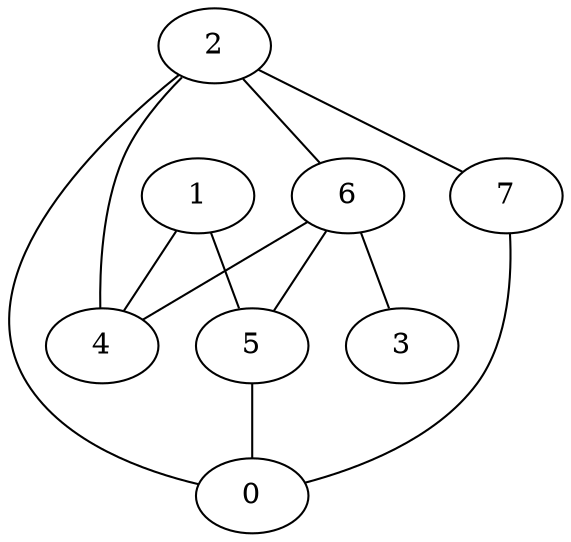 # plot with
# fdp -Tsvg -n2 graph_3.dot >g3.svg

graph G {
0 [pos="0,0!"];
1 [pos="-1,4!"];
2 [pos="-1,1!"];
3 [pos="-0.5,3!"];
4 [pos="-2,2!"];
5 [pos="2,2!"];
6 [pos="0,2!"];
7 [pos="-2,0!"];
7--0 ;
2--0 ;
2--7 ;
2--6 ;
2--4 ;
1--5 ;
1--4 ;
6--5 ;
6--4 ;
6--3 ;
5--0 ;
}

